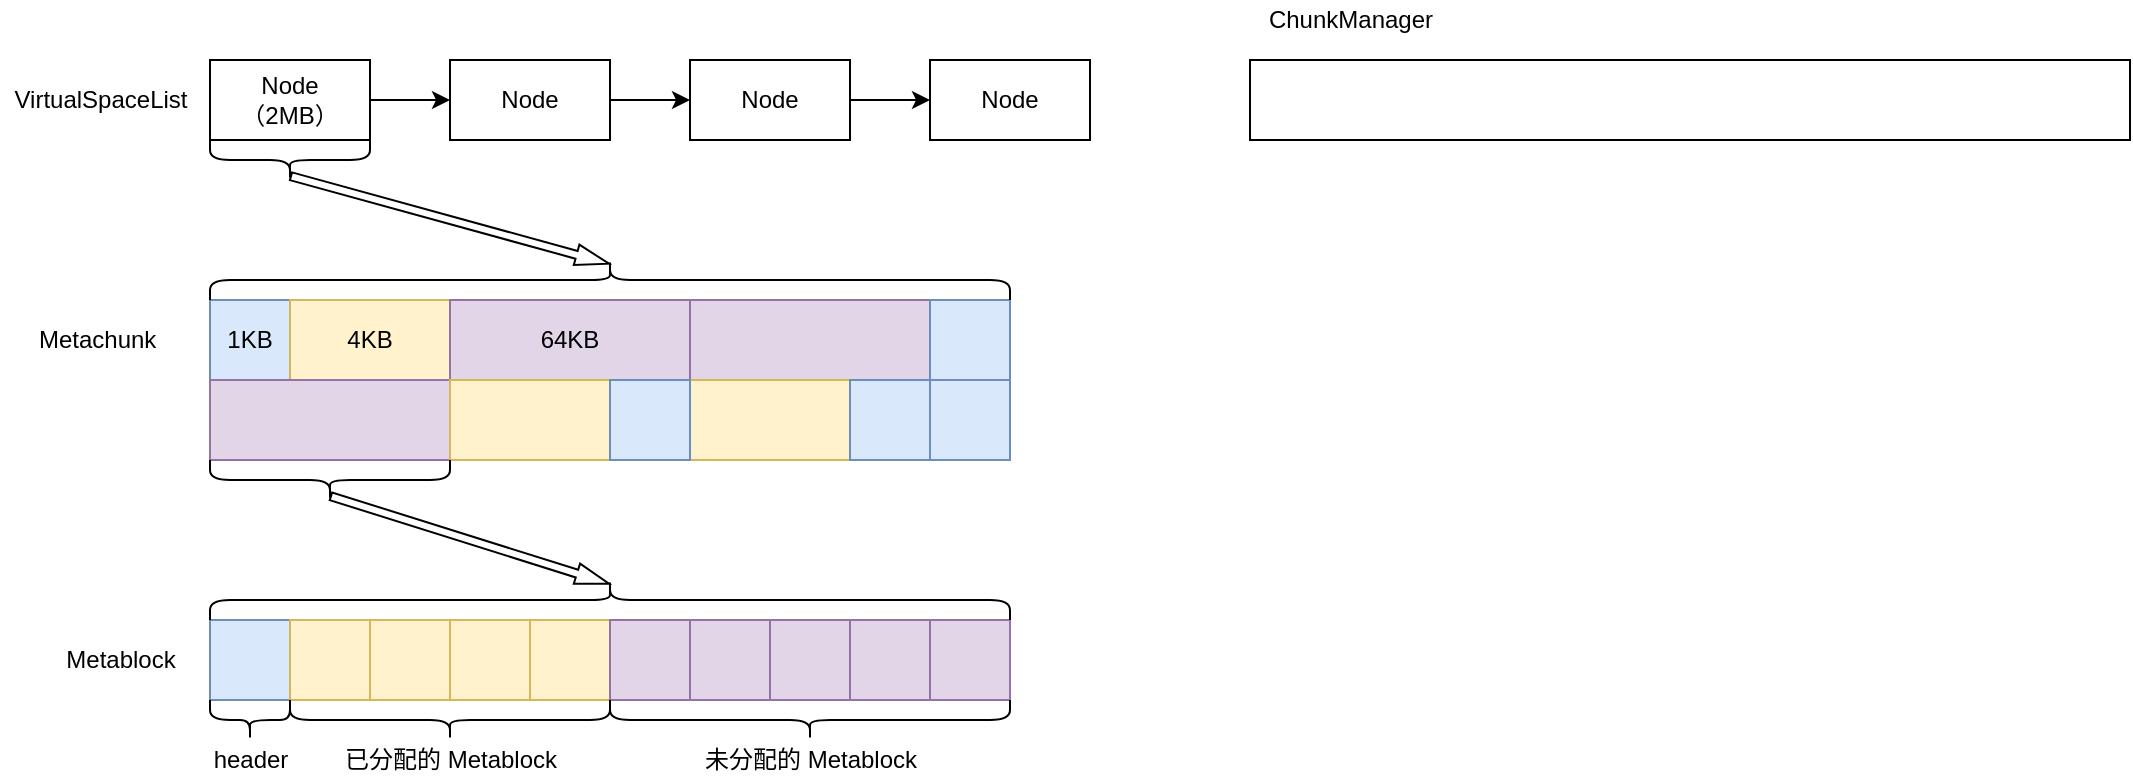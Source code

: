 <mxfile version="18.0.3" type="github">
  <diagram id="sg7URXtoAdia5YOUxigq" name="Page-1">
    <mxGraphModel dx="1483" dy="781" grid="1" gridSize="10" guides="1" tooltips="1" connect="1" arrows="1" fold="1" page="1" pageScale="1" pageWidth="1000" pageHeight="1000" math="0" shadow="0">
      <root>
        <mxCell id="0" />
        <mxCell id="1" parent="0" />
        <mxCell id="cU69rQN6rx3Ek3NVx8qT-6" value="" style="edgeStyle=orthogonalEdgeStyle;rounded=0;orthogonalLoop=1;jettySize=auto;html=1;" edge="1" parent="1" source="cU69rQN6rx3Ek3NVx8qT-1" target="cU69rQN6rx3Ek3NVx8qT-3">
          <mxGeometry relative="1" as="geometry" />
        </mxCell>
        <mxCell id="cU69rQN6rx3Ek3NVx8qT-1" value="Node&lt;br&gt;（2MB）" style="rounded=0;whiteSpace=wrap;html=1;" vertex="1" parent="1">
          <mxGeometry x="120" y="80" width="80" height="40" as="geometry" />
        </mxCell>
        <mxCell id="cU69rQN6rx3Ek3NVx8qT-7" value="" style="edgeStyle=orthogonalEdgeStyle;rounded=0;orthogonalLoop=1;jettySize=auto;html=1;" edge="1" parent="1" source="cU69rQN6rx3Ek3NVx8qT-3" target="cU69rQN6rx3Ek3NVx8qT-4">
          <mxGeometry relative="1" as="geometry" />
        </mxCell>
        <mxCell id="cU69rQN6rx3Ek3NVx8qT-3" value="Node" style="rounded=0;whiteSpace=wrap;html=1;" vertex="1" parent="1">
          <mxGeometry x="240" y="80" width="80" height="40" as="geometry" />
        </mxCell>
        <mxCell id="cU69rQN6rx3Ek3NVx8qT-8" value="" style="edgeStyle=orthogonalEdgeStyle;rounded=0;orthogonalLoop=1;jettySize=auto;html=1;" edge="1" parent="1" source="cU69rQN6rx3Ek3NVx8qT-4" target="cU69rQN6rx3Ek3NVx8qT-5">
          <mxGeometry relative="1" as="geometry" />
        </mxCell>
        <mxCell id="cU69rQN6rx3Ek3NVx8qT-4" value="Node" style="rounded=0;whiteSpace=wrap;html=1;" vertex="1" parent="1">
          <mxGeometry x="360" y="80" width="80" height="40" as="geometry" />
        </mxCell>
        <mxCell id="cU69rQN6rx3Ek3NVx8qT-5" value="Node" style="rounded=0;whiteSpace=wrap;html=1;" vertex="1" parent="1">
          <mxGeometry x="480" y="80" width="80" height="40" as="geometry" />
        </mxCell>
        <mxCell id="cU69rQN6rx3Ek3NVx8qT-9" value="VirtualSpaceList" style="text;html=1;align=center;verticalAlign=middle;resizable=0;points=[];autosize=1;strokeColor=none;fillColor=none;" vertex="1" parent="1">
          <mxGeometry x="15" y="90" width="100" height="20" as="geometry" />
        </mxCell>
        <mxCell id="cU69rQN6rx3Ek3NVx8qT-10" value="Metachunk&amp;nbsp;" style="text;html=1;align=center;verticalAlign=middle;resizable=0;points=[];autosize=1;strokeColor=none;fillColor=none;" vertex="1" parent="1">
          <mxGeometry x="25" y="210" width="80" height="20" as="geometry" />
        </mxCell>
        <mxCell id="cU69rQN6rx3Ek3NVx8qT-11" value="1KB" style="rounded=0;whiteSpace=wrap;html=1;fillColor=#dae8fc;strokeColor=#6c8ebf;" vertex="1" parent="1">
          <mxGeometry x="120" y="200" width="40" height="40" as="geometry" />
        </mxCell>
        <mxCell id="cU69rQN6rx3Ek3NVx8qT-12" value="4KB" style="rounded=0;whiteSpace=wrap;html=1;fillColor=#fff2cc;strokeColor=#d6b656;" vertex="1" parent="1">
          <mxGeometry x="160" y="200" width="80" height="40" as="geometry" />
        </mxCell>
        <mxCell id="cU69rQN6rx3Ek3NVx8qT-13" value="" style="rounded=0;whiteSpace=wrap;html=1;fillColor=#e1d5e7;strokeColor=#9673a6;" vertex="1" parent="1">
          <mxGeometry x="360" y="200" width="120" height="40" as="geometry" />
        </mxCell>
        <mxCell id="cU69rQN6rx3Ek3NVx8qT-14" value="64KB" style="rounded=0;whiteSpace=wrap;html=1;fillColor=#e1d5e7;strokeColor=#9673a6;" vertex="1" parent="1">
          <mxGeometry x="240" y="200" width="120" height="40" as="geometry" />
        </mxCell>
        <mxCell id="cU69rQN6rx3Ek3NVx8qT-15" value="" style="rounded=0;whiteSpace=wrap;html=1;fillColor=#e1d5e7;strokeColor=#9673a6;" vertex="1" parent="1">
          <mxGeometry x="120" y="240" width="120" height="40" as="geometry" />
        </mxCell>
        <mxCell id="cU69rQN6rx3Ek3NVx8qT-16" value="" style="rounded=0;whiteSpace=wrap;html=1;fillColor=#fff2cc;strokeColor=#d6b656;" vertex="1" parent="1">
          <mxGeometry x="240" y="240" width="80" height="40" as="geometry" />
        </mxCell>
        <mxCell id="cU69rQN6rx3Ek3NVx8qT-18" value="" style="rounded=0;whiteSpace=wrap;html=1;fillColor=#fff2cc;strokeColor=#d6b656;" vertex="1" parent="1">
          <mxGeometry x="360" y="240" width="80" height="40" as="geometry" />
        </mxCell>
        <mxCell id="cU69rQN6rx3Ek3NVx8qT-20" value="" style="rounded=0;whiteSpace=wrap;html=1;fillColor=#dae8fc;strokeColor=#6c8ebf;" vertex="1" parent="1">
          <mxGeometry x="440" y="240" width="40" height="40" as="geometry" />
        </mxCell>
        <mxCell id="cU69rQN6rx3Ek3NVx8qT-21" value="" style="rounded=0;whiteSpace=wrap;html=1;fillColor=#dae8fc;strokeColor=#6c8ebf;" vertex="1" parent="1">
          <mxGeometry x="480" y="240" width="40" height="40" as="geometry" />
        </mxCell>
        <mxCell id="cU69rQN6rx3Ek3NVx8qT-23" value="ChunkManager" style="text;html=1;align=center;verticalAlign=middle;resizable=0;points=[];autosize=1;strokeColor=none;fillColor=none;" vertex="1" parent="1">
          <mxGeometry x="640" y="50" width="100" height="20" as="geometry" />
        </mxCell>
        <mxCell id="cU69rQN6rx3Ek3NVx8qT-24" value="" style="rounded=0;whiteSpace=wrap;html=1;" vertex="1" parent="1">
          <mxGeometry x="640" y="80" width="440" height="40" as="geometry" />
        </mxCell>
        <mxCell id="cU69rQN6rx3Ek3NVx8qT-25" value="" style="rounded=0;whiteSpace=wrap;html=1;fillColor=#dae8fc;strokeColor=#6c8ebf;" vertex="1" parent="1">
          <mxGeometry x="480" y="200" width="40" height="40" as="geometry" />
        </mxCell>
        <mxCell id="cU69rQN6rx3Ek3NVx8qT-26" value="" style="rounded=0;whiteSpace=wrap;html=1;fillColor=#dae8fc;strokeColor=#6c8ebf;" vertex="1" parent="1">
          <mxGeometry x="320" y="240" width="40" height="40" as="geometry" />
        </mxCell>
        <mxCell id="cU69rQN6rx3Ek3NVx8qT-30" value="Metablock" style="text;html=1;align=center;verticalAlign=middle;resizable=0;points=[];autosize=1;strokeColor=none;fillColor=none;" vertex="1" parent="1">
          <mxGeometry x="40" y="370" width="70" height="20" as="geometry" />
        </mxCell>
        <mxCell id="cU69rQN6rx3Ek3NVx8qT-31" value="" style="rounded=0;whiteSpace=wrap;html=1;fillColor=#dae8fc;strokeColor=#6c8ebf;" vertex="1" parent="1">
          <mxGeometry x="120" y="360" width="40" height="40" as="geometry" />
        </mxCell>
        <mxCell id="cU69rQN6rx3Ek3NVx8qT-32" value="" style="rounded=0;whiteSpace=wrap;html=1;fillColor=#fff2cc;strokeColor=#d6b656;" vertex="1" parent="1">
          <mxGeometry x="160" y="360" width="40" height="40" as="geometry" />
        </mxCell>
        <mxCell id="cU69rQN6rx3Ek3NVx8qT-33" value="" style="rounded=0;whiteSpace=wrap;html=1;fillColor=#fff2cc;strokeColor=#d6b656;" vertex="1" parent="1">
          <mxGeometry x="200" y="360" width="40" height="40" as="geometry" />
        </mxCell>
        <mxCell id="cU69rQN6rx3Ek3NVx8qT-34" value="" style="rounded=0;whiteSpace=wrap;html=1;fillColor=#fff2cc;strokeColor=#d6b656;" vertex="1" parent="1">
          <mxGeometry x="240" y="360" width="40" height="40" as="geometry" />
        </mxCell>
        <mxCell id="cU69rQN6rx3Ek3NVx8qT-35" value="" style="rounded=0;whiteSpace=wrap;html=1;fillColor=#fff2cc;strokeColor=#d6b656;" vertex="1" parent="1">
          <mxGeometry x="280" y="360" width="40" height="40" as="geometry" />
        </mxCell>
        <mxCell id="cU69rQN6rx3Ek3NVx8qT-36" value="" style="rounded=0;whiteSpace=wrap;html=1;fillColor=#e1d5e7;strokeColor=#9673a6;" vertex="1" parent="1">
          <mxGeometry x="320" y="360" width="40" height="40" as="geometry" />
        </mxCell>
        <mxCell id="cU69rQN6rx3Ek3NVx8qT-37" value="" style="rounded=0;whiteSpace=wrap;html=1;fillColor=#e1d5e7;strokeColor=#9673a6;" vertex="1" parent="1">
          <mxGeometry x="360" y="360" width="40" height="40" as="geometry" />
        </mxCell>
        <mxCell id="cU69rQN6rx3Ek3NVx8qT-38" value="" style="rounded=0;whiteSpace=wrap;html=1;fillColor=#e1d5e7;strokeColor=#9673a6;" vertex="1" parent="1">
          <mxGeometry x="400" y="360" width="40" height="40" as="geometry" />
        </mxCell>
        <mxCell id="cU69rQN6rx3Ek3NVx8qT-39" value="" style="rounded=0;whiteSpace=wrap;html=1;fillColor=#e1d5e7;strokeColor=#9673a6;" vertex="1" parent="1">
          <mxGeometry x="440" y="360" width="40" height="40" as="geometry" />
        </mxCell>
        <mxCell id="cU69rQN6rx3Ek3NVx8qT-40" value="" style="rounded=0;whiteSpace=wrap;html=1;fillColor=#e1d5e7;strokeColor=#9673a6;" vertex="1" parent="1">
          <mxGeometry x="480" y="360" width="40" height="40" as="geometry" />
        </mxCell>
        <mxCell id="cU69rQN6rx3Ek3NVx8qT-41" value="" style="shape=curlyBracket;whiteSpace=wrap;html=1;rounded=1;rotation=-90;" vertex="1" parent="1">
          <mxGeometry x="130" y="390" width="20" height="40" as="geometry" />
        </mxCell>
        <mxCell id="cU69rQN6rx3Ek3NVx8qT-42" value="" style="shape=curlyBracket;whiteSpace=wrap;html=1;rounded=1;rotation=-90;" vertex="1" parent="1">
          <mxGeometry x="230" y="330" width="20" height="160" as="geometry" />
        </mxCell>
        <mxCell id="cU69rQN6rx3Ek3NVx8qT-43" value="" style="shape=curlyBracket;whiteSpace=wrap;html=1;rounded=1;rotation=-90;" vertex="1" parent="1">
          <mxGeometry x="410" y="310" width="20" height="200" as="geometry" />
        </mxCell>
        <mxCell id="cU69rQN6rx3Ek3NVx8qT-44" value="header" style="text;html=1;align=center;verticalAlign=middle;resizable=0;points=[];autosize=1;strokeColor=none;fillColor=none;" vertex="1" parent="1">
          <mxGeometry x="115" y="420" width="50" height="20" as="geometry" />
        </mxCell>
        <mxCell id="cU69rQN6rx3Ek3NVx8qT-45" value="已分配的 Metablock" style="text;html=1;align=center;verticalAlign=middle;resizable=0;points=[];autosize=1;strokeColor=none;fillColor=none;" vertex="1" parent="1">
          <mxGeometry x="180" y="420" width="120" height="20" as="geometry" />
        </mxCell>
        <mxCell id="cU69rQN6rx3Ek3NVx8qT-46" value="未分配的 Metablock" style="text;html=1;align=center;verticalAlign=middle;resizable=0;points=[];autosize=1;strokeColor=none;fillColor=none;" vertex="1" parent="1">
          <mxGeometry x="360" y="420" width="120" height="20" as="geometry" />
        </mxCell>
        <mxCell id="cU69rQN6rx3Ek3NVx8qT-56" value="" style="shape=flexArrow;endArrow=classic;html=1;rounded=0;width=4;endSize=5.276;endWidth=5.517;entryX=0.1;entryY=0.5;entryDx=0;entryDy=0;entryPerimeter=0;exitX=0.1;exitY=0.5;exitDx=0;exitDy=0;exitPerimeter=0;" edge="1" parent="1" source="cU69rQN6rx3Ek3NVx8qT-61" target="cU69rQN6rx3Ek3NVx8qT-57">
          <mxGeometry width="50" height="50" relative="1" as="geometry">
            <mxPoint x="163" y="131" as="sourcePoint" />
            <mxPoint x="313" y="181" as="targetPoint" />
          </mxGeometry>
        </mxCell>
        <mxCell id="cU69rQN6rx3Ek3NVx8qT-57" value="" style="shape=curlyBracket;whiteSpace=wrap;html=1;rounded=1;rotation=90;size=0.5;" vertex="1" parent="1">
          <mxGeometry x="310" y="-10" width="20" height="400" as="geometry" />
        </mxCell>
        <mxCell id="cU69rQN6rx3Ek3NVx8qT-58" value="" style="shape=flexArrow;endArrow=classic;html=1;rounded=0;width=4;endSize=5.276;endWidth=5.517;entryX=0.1;entryY=0.5;entryDx=0;entryDy=0;entryPerimeter=0;exitX=0.1;exitY=0.5;exitDx=0;exitDy=0;exitPerimeter=0;" edge="1" parent="1" source="cU69rQN6rx3Ek3NVx8qT-60" target="cU69rQN6rx3Ek3NVx8qT-59">
          <mxGeometry width="50" height="50" relative="1" as="geometry">
            <mxPoint x="190" y="290" as="sourcePoint" />
            <mxPoint x="316" y="338" as="targetPoint" />
          </mxGeometry>
        </mxCell>
        <mxCell id="cU69rQN6rx3Ek3NVx8qT-59" value="" style="shape=curlyBracket;whiteSpace=wrap;html=1;rounded=1;rotation=90;size=0.5;" vertex="1" parent="1">
          <mxGeometry x="310" y="150" width="20" height="400" as="geometry" />
        </mxCell>
        <mxCell id="cU69rQN6rx3Ek3NVx8qT-60" value="" style="shape=curlyBracket;whiteSpace=wrap;html=1;rounded=1;rotation=-90;" vertex="1" parent="1">
          <mxGeometry x="170" y="230" width="20" height="120" as="geometry" />
        </mxCell>
        <mxCell id="cU69rQN6rx3Ek3NVx8qT-61" value="" style="shape=curlyBracket;whiteSpace=wrap;html=1;rounded=1;rotation=-90;" vertex="1" parent="1">
          <mxGeometry x="150" y="90" width="20" height="80" as="geometry" />
        </mxCell>
      </root>
    </mxGraphModel>
  </diagram>
</mxfile>
